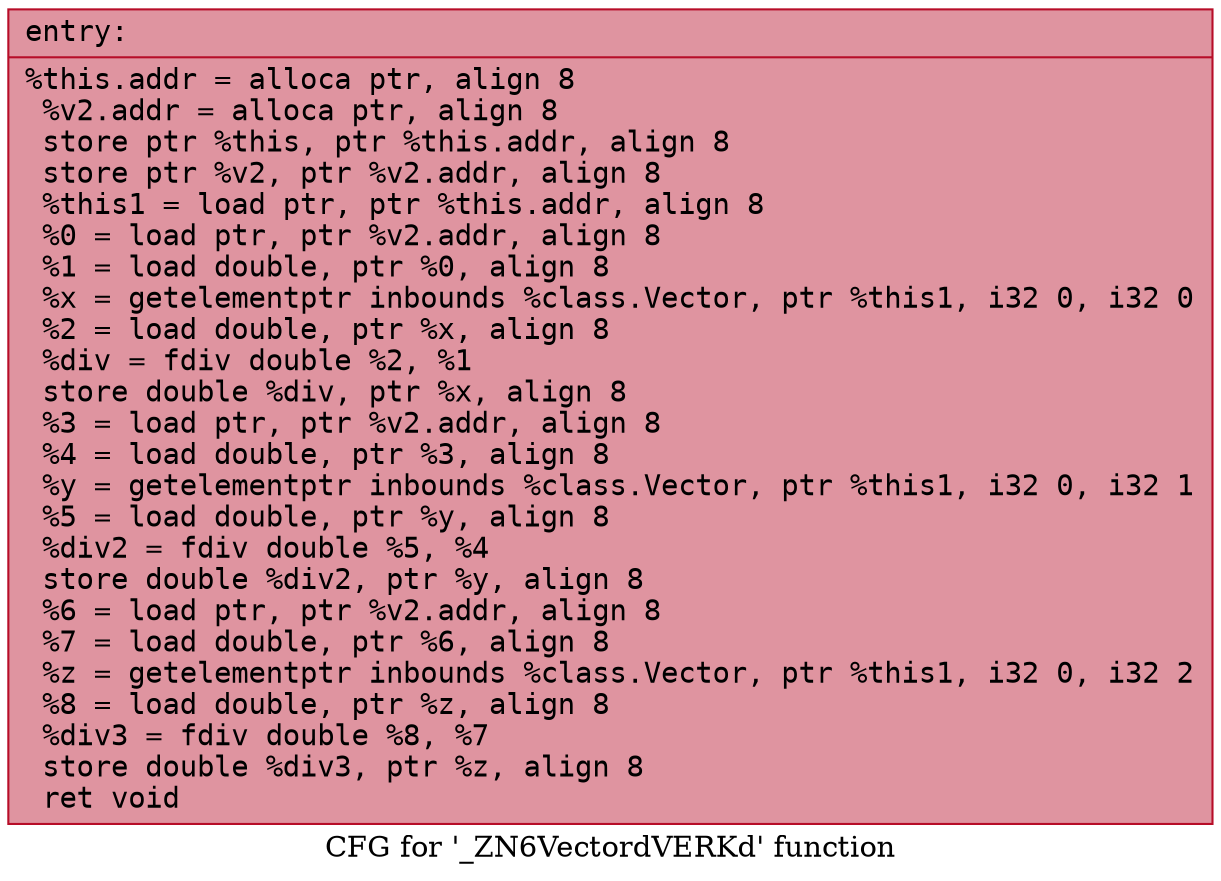 digraph "CFG for '_ZN6VectordVERKd' function" {
	label="CFG for '_ZN6VectordVERKd' function";

	Node0x55f4daeb1500 [shape=record,color="#b70d28ff", style=filled, fillcolor="#b70d2870" fontname="Courier",label="{entry:\l|  %this.addr = alloca ptr, align 8\l  %v2.addr = alloca ptr, align 8\l  store ptr %this, ptr %this.addr, align 8\l  store ptr %v2, ptr %v2.addr, align 8\l  %this1 = load ptr, ptr %this.addr, align 8\l  %0 = load ptr, ptr %v2.addr, align 8\l  %1 = load double, ptr %0, align 8\l  %x = getelementptr inbounds %class.Vector, ptr %this1, i32 0, i32 0\l  %2 = load double, ptr %x, align 8\l  %div = fdiv double %2, %1\l  store double %div, ptr %x, align 8\l  %3 = load ptr, ptr %v2.addr, align 8\l  %4 = load double, ptr %3, align 8\l  %y = getelementptr inbounds %class.Vector, ptr %this1, i32 0, i32 1\l  %5 = load double, ptr %y, align 8\l  %div2 = fdiv double %5, %4\l  store double %div2, ptr %y, align 8\l  %6 = load ptr, ptr %v2.addr, align 8\l  %7 = load double, ptr %6, align 8\l  %z = getelementptr inbounds %class.Vector, ptr %this1, i32 0, i32 2\l  %8 = load double, ptr %z, align 8\l  %div3 = fdiv double %8, %7\l  store double %div3, ptr %z, align 8\l  ret void\l}"];
}
